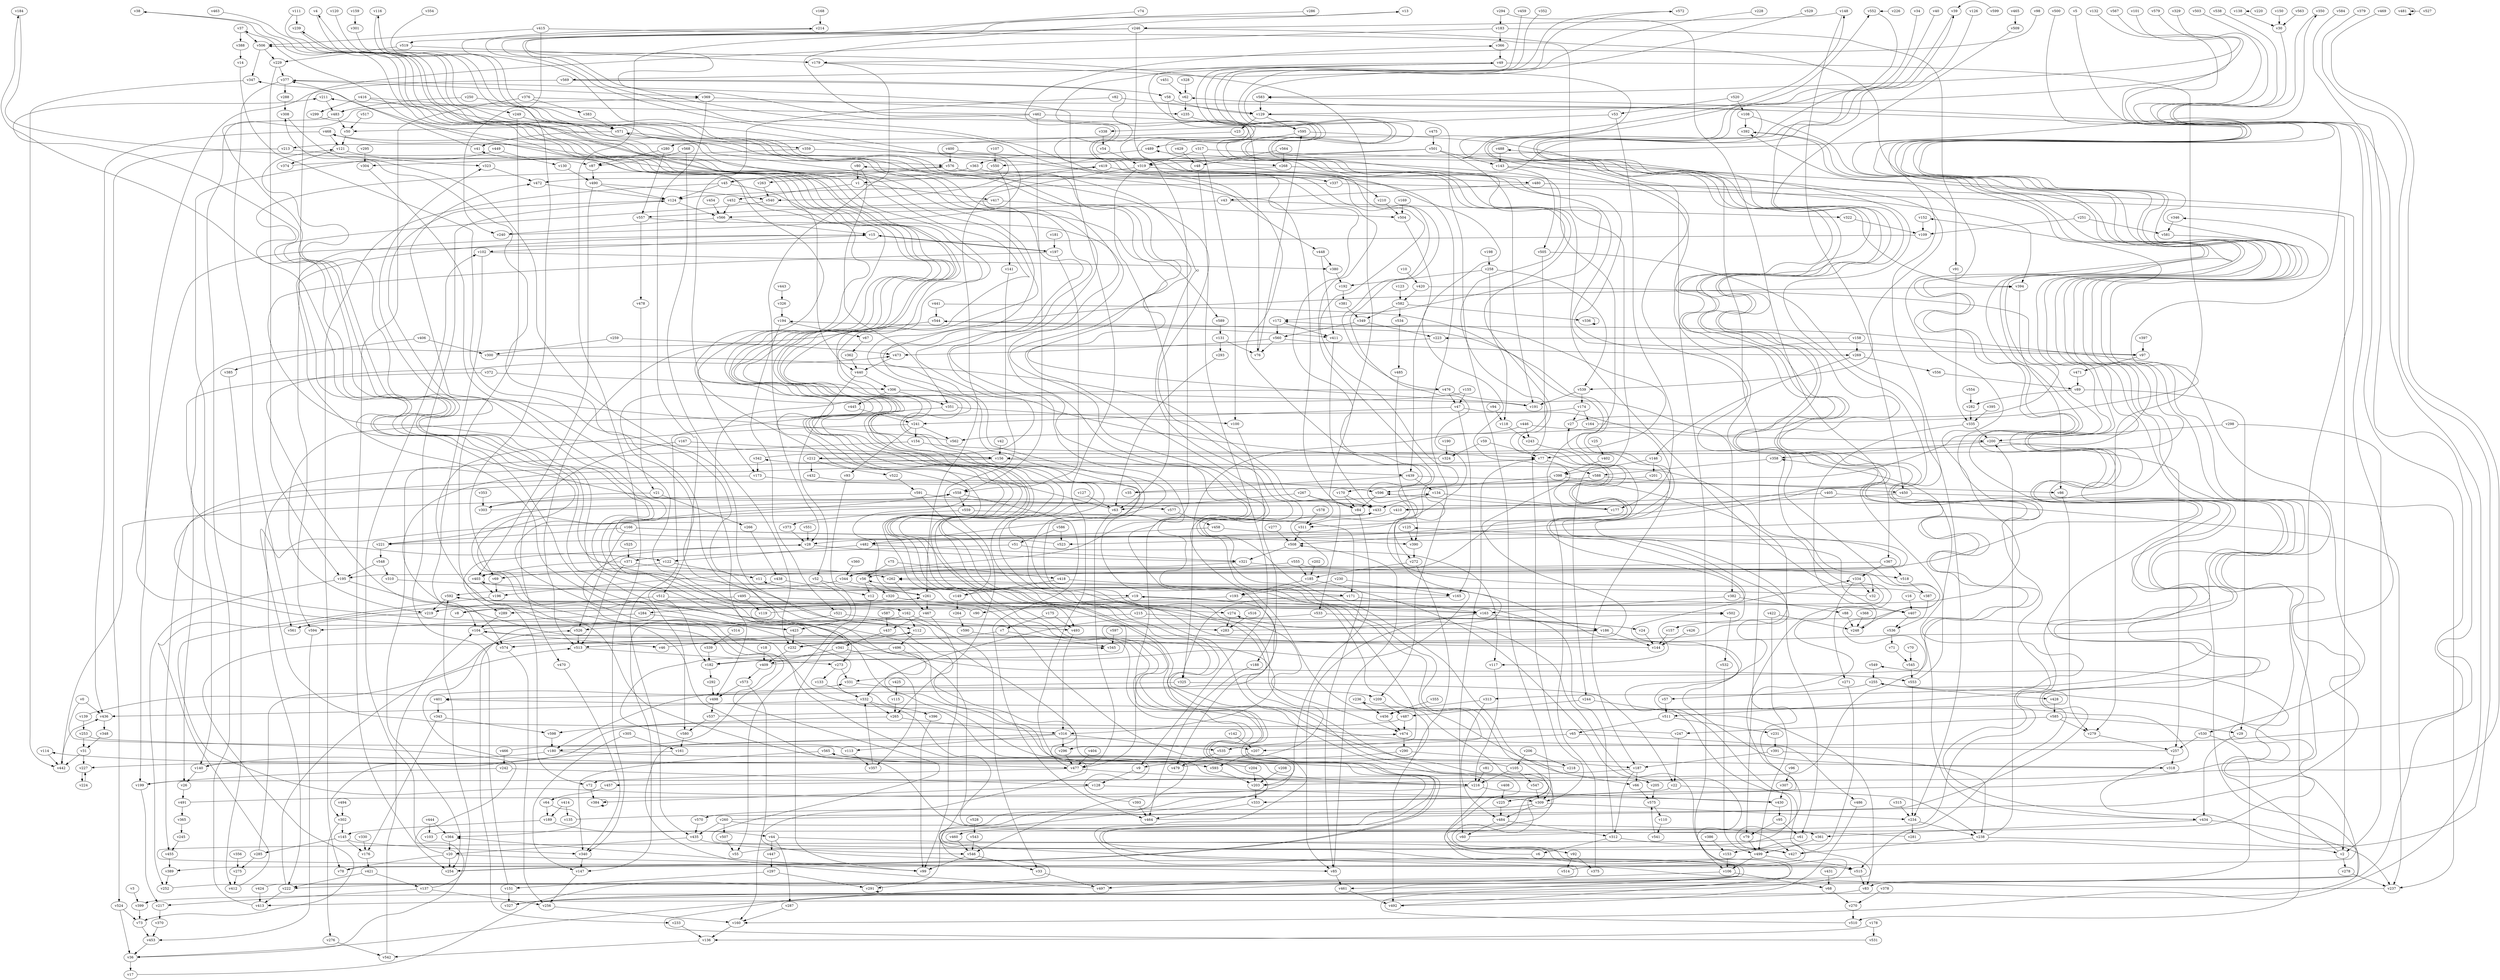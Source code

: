 // Benchmark game 886 - 600 vertices
// time_bound: 94
// targets: v156
digraph G {
    v0 [name="v0", player=1];
    v1 [name="v1", player=1];
    v2 [name="v2", player=1];
    v3 [name="v3", player=0];
    v4 [name="v4", player=1];
    v5 [name="v5", player=1];
    v6 [name="v6", player=0];
    v7 [name="v7", player=0];
    v8 [name="v8", player=1];
    v9 [name="v9", player=0];
    v10 [name="v10", player=0];
    v11 [name="v11", player=1];
    v12 [name="v12", player=0];
    v13 [name="v13", player=0];
    v14 [name="v14", player=0];
    v15 [name="v15", player=1];
    v16 [name="v16", player=0];
    v17 [name="v17", player=0];
    v18 [name="v18", player=0];
    v19 [name="v19", player=1];
    v20 [name="v20", player=1];
    v21 [name="v21", player=1];
    v22 [name="v22", player=1];
    v23 [name="v23", player=0];
    v24 [name="v24", player=1];
    v25 [name="v25", player=1];
    v26 [name="v26", player=1];
    v27 [name="v27", player=1];
    v28 [name="v28", player=0];
    v29 [name="v29", player=1];
    v30 [name="v30", player=0];
    v31 [name="v31", player=1];
    v32 [name="v32", player=1];
    v33 [name="v33", player=0];
    v34 [name="v34", player=0];
    v35 [name="v35", player=0];
    v36 [name="v36", player=0];
    v37 [name="v37", player=1];
    v38 [name="v38", player=0];
    v39 [name="v39", player=1];
    v40 [name="v40", player=1];
    v41 [name="v41", player=0];
    v42 [name="v42", player=1];
    v43 [name="v43", player=1];
    v44 [name="v44", player=0];
    v45 [name="v45", player=1];
    v46 [name="v46", player=1];
    v47 [name="v47", player=1];
    v48 [name="v48", player=1];
    v49 [name="v49", player=0];
    v50 [name="v50", player=0];
    v51 [name="v51", player=0];
    v52 [name="v52", player=1];
    v53 [name="v53", player=1];
    v54 [name="v54", player=0];
    v55 [name="v55", player=1];
    v56 [name="v56", player=1];
    v57 [name="v57", player=1];
    v58 [name="v58", player=0];
    v59 [name="v59", player=1];
    v60 [name="v60", player=1];
    v61 [name="v61", player=0];
    v62 [name="v62", player=0];
    v63 [name="v63", player=0];
    v64 [name="v64", player=0];
    v65 [name="v65", player=0];
    v66 [name="v66", player=0];
    v67 [name="v67", player=0];
    v68 [name="v68", player=0];
    v69 [name="v69", player=1];
    v70 [name="v70", player=1];
    v71 [name="v71", player=0];
    v72 [name="v72", player=1];
    v73 [name="v73", player=1];
    v74 [name="v74", player=0];
    v75 [name="v75", player=1];
    v76 [name="v76", player=0];
    v77 [name="v77", player=1];
    v78 [name="v78", player=1];
    v79 [name="v79", player=1];
    v80 [name="v80", player=1];
    v81 [name="v81", player=1];
    v82 [name="v82", player=0];
    v83 [name="v83", player=0];
    v84 [name="v84", player=0];
    v85 [name="v85", player=0];
    v86 [name="v86", player=1];
    v87 [name="v87", player=0];
    v88 [name="v88", player=1];
    v89 [name="v89", player=0];
    v90 [name="v90", player=0];
    v91 [name="v91", player=1];
    v92 [name="v92", player=0];
    v93 [name="v93", player=0];
    v94 [name="v94", player=1];
    v95 [name="v95", player=0];
    v96 [name="v96", player=0];
    v97 [name="v97", player=0];
    v98 [name="v98", player=1];
    v99 [name="v99", player=0];
    v100 [name="v100", player=0];
    v101 [name="v101", player=1];
    v102 [name="v102", player=1];
    v103 [name="v103", player=0];
    v104 [name="v104", player=1];
    v105 [name="v105", player=1];
    v106 [name="v106", player=1];
    v107 [name="v107", player=0];
    v108 [name="v108", player=1];
    v109 [name="v109", player=1];
    v110 [name="v110", player=1];
    v111 [name="v111", player=0];
    v112 [name="v112", player=0];
    v113 [name="v113", player=1];
    v114 [name="v114", player=0];
    v115 [name="v115", player=0];
    v116 [name="v116", player=0];
    v117 [name="v117", player=0];
    v118 [name="v118", player=0];
    v119 [name="v119", player=0];
    v120 [name="v120", player=1];
    v121 [name="v121", player=1];
    v122 [name="v122", player=0];
    v123 [name="v123", player=1];
    v124 [name="v124", player=1];
    v125 [name="v125", player=1];
    v126 [name="v126", player=1];
    v127 [name="v127", player=1];
    v128 [name="v128", player=0];
    v129 [name="v129", player=0];
    v130 [name="v130", player=0];
    v131 [name="v131", player=0];
    v132 [name="v132", player=1];
    v133 [name="v133", player=0];
    v134 [name="v134", player=0];
    v135 [name="v135", player=0];
    v136 [name="v136", player=0];
    v137 [name="v137", player=1];
    v138 [name="v138", player=0];
    v139 [name="v139", player=1];
    v140 [name="v140", player=1];
    v141 [name="v141", player=0];
    v142 [name="v142", player=1];
    v143 [name="v143", player=0];
    v144 [name="v144", player=0];
    v145 [name="v145", player=0];
    v146 [name="v146", player=1];
    v147 [name="v147", player=1];
    v148 [name="v148", player=1];
    v149 [name="v149", player=1];
    v150 [name="v150", player=1];
    v151 [name="v151", player=1];
    v152 [name="v152", player=0];
    v153 [name="v153", player=1];
    v154 [name="v154", player=0];
    v155 [name="v155", player=0];
    v156 [name="v156", player=0, target=1];
    v157 [name="v157", player=0];
    v158 [name="v158", player=1];
    v159 [name="v159", player=1];
    v160 [name="v160", player=0];
    v161 [name="v161", player=0];
    v162 [name="v162", player=1];
    v163 [name="v163", player=1];
    v164 [name="v164", player=1];
    v165 [name="v165", player=0];
    v166 [name="v166", player=0];
    v167 [name="v167", player=1];
    v168 [name="v168", player=0];
    v169 [name="v169", player=0];
    v170 [name="v170", player=0];
    v171 [name="v171", player=0];
    v172 [name="v172", player=0];
    v173 [name="v173", player=1];
    v174 [name="v174", player=0];
    v175 [name="v175", player=0];
    v176 [name="v176", player=1];
    v177 [name="v177", player=1];
    v178 [name="v178", player=0];
    v179 [name="v179", player=0];
    v180 [name="v180", player=1];
    v181 [name="v181", player=0];
    v182 [name="v182", player=1];
    v183 [name="v183", player=1];
    v184 [name="v184", player=1];
    v185 [name="v185", player=0];
    v186 [name="v186", player=0];
    v187 [name="v187", player=1];
    v188 [name="v188", player=1];
    v189 [name="v189", player=1];
    v190 [name="v190", player=1];
    v191 [name="v191", player=1];
    v192 [name="v192", player=1];
    v193 [name="v193", player=0];
    v194 [name="v194", player=1];
    v195 [name="v195", player=1];
    v196 [name="v196", player=1];
    v197 [name="v197", player=0];
    v198 [name="v198", player=0];
    v199 [name="v199", player=0];
    v200 [name="v200", player=1];
    v201 [name="v201", player=0];
    v202 [name="v202", player=0];
    v203 [name="v203", player=0];
    v204 [name="v204", player=0];
    v205 [name="v205", player=1];
    v206 [name="v206", player=0];
    v207 [name="v207", player=0];
    v208 [name="v208", player=0];
    v209 [name="v209", player=1];
    v210 [name="v210", player=1];
    v211 [name="v211", player=0];
    v212 [name="v212", player=0];
    v213 [name="v213", player=1];
    v214 [name="v214", player=1];
    v215 [name="v215", player=0];
    v216 [name="v216", player=0];
    v217 [name="v217", player=1];
    v218 [name="v218", player=0];
    v219 [name="v219", player=1];
    v220 [name="v220", player=0];
    v221 [name="v221", player=1];
    v222 [name="v222", player=1];
    v223 [name="v223", player=0];
    v224 [name="v224", player=1];
    v225 [name="v225", player=1];
    v226 [name="v226", player=1];
    v227 [name="v227", player=1];
    v228 [name="v228", player=0];
    v229 [name="v229", player=0];
    v230 [name="v230", player=0];
    v231 [name="v231", player=1];
    v232 [name="v232", player=0];
    v233 [name="v233", player=0];
    v234 [name="v234", player=1];
    v235 [name="v235", player=1];
    v236 [name="v236", player=0];
    v237 [name="v237", player=0];
    v238 [name="v238", player=1];
    v239 [name="v239", player=0];
    v240 [name="v240", player=1];
    v241 [name="v241", player=0];
    v242 [name="v242", player=1];
    v243 [name="v243", player=0];
    v244 [name="v244", player=0];
    v245 [name="v245", player=1];
    v246 [name="v246", player=1];
    v247 [name="v247", player=1];
    v248 [name="v248", player=0];
    v249 [name="v249", player=1];
    v250 [name="v250", player=0];
    v251 [name="v251", player=1];
    v252 [name="v252", player=1];
    v253 [name="v253", player=0];
    v254 [name="v254", player=1];
    v255 [name="v255", player=0];
    v256 [name="v256", player=0];
    v257 [name="v257", player=0];
    v258 [name="v258", player=1];
    v259 [name="v259", player=1];
    v260 [name="v260", player=0];
    v261 [name="v261", player=0];
    v262 [name="v262", player=0];
    v263 [name="v263", player=0];
    v264 [name="v264", player=0];
    v265 [name="v265", player=0];
    v266 [name="v266", player=0];
    v267 [name="v267", player=0];
    v268 [name="v268", player=0];
    v269 [name="v269", player=0];
    v270 [name="v270", player=0];
    v271 [name="v271", player=0];
    v272 [name="v272", player=0];
    v273 [name="v273", player=0];
    v274 [name="v274", player=1];
    v275 [name="v275", player=0];
    v276 [name="v276", player=1];
    v277 [name="v277", player=0];
    v278 [name="v278", player=1];
    v279 [name="v279", player=0];
    v280 [name="v280", player=1];
    v281 [name="v281", player=1];
    v282 [name="v282", player=1];
    v283 [name="v283", player=1];
    v284 [name="v284", player=0];
    v285 [name="v285", player=1];
    v286 [name="v286", player=0];
    v287 [name="v287", player=1];
    v288 [name="v288", player=0];
    v289 [name="v289", player=0];
    v290 [name="v290", player=1];
    v291 [name="v291", player=1];
    v292 [name="v292", player=1];
    v293 [name="v293", player=1];
    v294 [name="v294", player=0];
    v295 [name="v295", player=0];
    v296 [name="v296", player=1];
    v297 [name="v297", player=0];
    v298 [name="v298", player=0];
    v299 [name="v299", player=1];
    v300 [name="v300", player=0];
    v301 [name="v301", player=0];
    v302 [name="v302", player=1];
    v303 [name="v303", player=1];
    v304 [name="v304", player=0];
    v305 [name="v305", player=0];
    v306 [name="v306", player=0];
    v307 [name="v307", player=1];
    v308 [name="v308", player=0];
    v309 [name="v309", player=1];
    v310 [name="v310", player=1];
    v311 [name="v311", player=0];
    v312 [name="v312", player=0];
    v313 [name="v313", player=0];
    v314 [name="v314", player=0];
    v315 [name="v315", player=0];
    v316 [name="v316", player=1];
    v317 [name="v317", player=0];
    v318 [name="v318", player=0];
    v319 [name="v319", player=1];
    v320 [name="v320", player=1];
    v321 [name="v321", player=1];
    v322 [name="v322", player=0];
    v323 [name="v323", player=0];
    v324 [name="v324", player=0];
    v325 [name="v325", player=1];
    v326 [name="v326", player=1];
    v327 [name="v327", player=0];
    v328 [name="v328", player=1];
    v329 [name="v329", player=0];
    v330 [name="v330", player=1];
    v331 [name="v331", player=1];
    v332 [name="v332", player=1];
    v333 [name="v333", player=1];
    v334 [name="v334", player=0];
    v335 [name="v335", player=0];
    v336 [name="v336", player=0];
    v337 [name="v337", player=1];
    v338 [name="v338", player=1];
    v339 [name="v339", player=0];
    v340 [name="v340", player=0];
    v341 [name="v341", player=1];
    v342 [name="v342", player=1];
    v343 [name="v343", player=1];
    v344 [name="v344", player=1];
    v345 [name="v345", player=1];
    v346 [name="v346", player=0];
    v347 [name="v347", player=1];
    v348 [name="v348", player=1];
    v349 [name="v349", player=0];
    v350 [name="v350", player=0];
    v351 [name="v351", player=1];
    v352 [name="v352", player=0];
    v353 [name="v353", player=0];
    v354 [name="v354", player=0];
    v355 [name="v355", player=1];
    v356 [name="v356", player=1];
    v357 [name="v357", player=1];
    v358 [name="v358", player=0];
    v359 [name="v359", player=0];
    v360 [name="v360", player=1];
    v361 [name="v361", player=0];
    v362 [name="v362", player=1];
    v363 [name="v363", player=0];
    v364 [name="v364", player=1];
    v365 [name="v365", player=1];
    v366 [name="v366", player=0];
    v367 [name="v367", player=1];
    v368 [name="v368", player=1];
    v369 [name="v369", player=0];
    v370 [name="v370", player=1];
    v371 [name="v371", player=1];
    v372 [name="v372", player=0];
    v373 [name="v373", player=1];
    v374 [name="v374", player=1];
    v375 [name="v375", player=1];
    v376 [name="v376", player=1];
    v377 [name="v377", player=0];
    v378 [name="v378", player=0];
    v379 [name="v379", player=1];
    v380 [name="v380", player=1];
    v381 [name="v381", player=1];
    v382 [name="v382", player=1];
    v383 [name="v383", player=0];
    v384 [name="v384", player=0];
    v385 [name="v385", player=0];
    v386 [name="v386", player=1];
    v387 [name="v387", player=1];
    v388 [name="v388", player=1];
    v389 [name="v389", player=0];
    v390 [name="v390", player=1];
    v391 [name="v391", player=0];
    v392 [name="v392", player=0];
    v393 [name="v393", player=0];
    v394 [name="v394", player=0];
    v395 [name="v395", player=1];
    v396 [name="v396", player=1];
    v397 [name="v397", player=1];
    v398 [name="v398", player=1];
    v399 [name="v399", player=0];
    v400 [name="v400", player=1];
    v401 [name="v401", player=0];
    v402 [name="v402", player=0];
    v403 [name="v403", player=0];
    v404 [name="v404", player=1];
    v405 [name="v405", player=1];
    v406 [name="v406", player=0];
    v407 [name="v407", player=0];
    v408 [name="v408", player=1];
    v409 [name="v409", player=1];
    v410 [name="v410", player=0];
    v411 [name="v411", player=1];
    v412 [name="v412", player=1];
    v413 [name="v413", player=1];
    v414 [name="v414", player=0];
    v415 [name="v415", player=0];
    v416 [name="v416", player=0];
    v417 [name="v417", player=0];
    v418 [name="v418", player=1];
    v419 [name="v419", player=0];
    v420 [name="v420", player=1];
    v421 [name="v421", player=0];
    v422 [name="v422", player=1];
    v423 [name="v423", player=1];
    v424 [name="v424", player=1];
    v425 [name="v425", player=0];
    v426 [name="v426", player=0];
    v427 [name="v427", player=1];
    v428 [name="v428", player=1];
    v429 [name="v429", player=0];
    v430 [name="v430", player=1];
    v431 [name="v431", player=1];
    v432 [name="v432", player=1];
    v433 [name="v433", player=0];
    v434 [name="v434", player=1];
    v435 [name="v435", player=1];
    v436 [name="v436", player=1];
    v437 [name="v437", player=0];
    v438 [name="v438", player=1];
    v439 [name="v439", player=0];
    v440 [name="v440", player=1];
    v441 [name="v441", player=0];
    v442 [name="v442", player=1];
    v443 [name="v443", player=1];
    v444 [name="v444", player=1];
    v445 [name="v445", player=0];
    v446 [name="v446", player=1];
    v447 [name="v447", player=0];
    v448 [name="v448", player=0];
    v449 [name="v449", player=1];
    v450 [name="v450", player=0];
    v451 [name="v451", player=1];
    v452 [name="v452", player=1];
    v453 [name="v453", player=0];
    v454 [name="v454", player=1];
    v455 [name="v455", player=0];
    v456 [name="v456", player=0];
    v457 [name="v457", player=1];
    v458 [name="v458", player=0];
    v459 [name="v459", player=1];
    v460 [name="v460", player=1];
    v461 [name="v461", player=1];
    v462 [name="v462", player=0];
    v463 [name="v463", player=1];
    v464 [name="v464", player=0];
    v465 [name="v465", player=0];
    v466 [name="v466", player=1];
    v467 [name="v467", player=1];
    v468 [name="v468", player=0];
    v469 [name="v469", player=1];
    v470 [name="v470", player=1];
    v471 [name="v471", player=0];
    v472 [name="v472", player=0];
    v473 [name="v473", player=1];
    v474 [name="v474", player=0];
    v475 [name="v475", player=0];
    v476 [name="v476", player=0];
    v477 [name="v477", player=0];
    v478 [name="v478", player=1];
    v479 [name="v479", player=0];
    v480 [name="v480", player=1];
    v481 [name="v481", player=0];
    v482 [name="v482", player=1];
    v483 [name="v483", player=1];
    v484 [name="v484", player=1];
    v485 [name="v485", player=1];
    v486 [name="v486", player=0];
    v487 [name="v487", player=0];
    v488 [name="v488", player=1];
    v489 [name="v489", player=1];
    v490 [name="v490", player=1];
    v491 [name="v491", player=0];
    v492 [name="v492", player=0];
    v493 [name="v493", player=1];
    v494 [name="v494", player=0];
    v495 [name="v495", player=0];
    v496 [name="v496", player=1];
    v497 [name="v497", player=1];
    v498 [name="v498", player=1];
    v499 [name="v499", player=0];
    v500 [name="v500", player=1];
    v501 [name="v501", player=1];
    v502 [name="v502", player=0];
    v503 [name="v503", player=1];
    v504 [name="v504", player=1];
    v505 [name="v505", player=1];
    v506 [name="v506", player=0];
    v507 [name="v507", player=0];
    v508 [name="v508", player=1];
    v509 [name="v509", player=1];
    v510 [name="v510", player=1];
    v511 [name="v511", player=0];
    v512 [name="v512", player=1];
    v513 [name="v513", player=1];
    v514 [name="v514", player=0];
    v515 [name="v515", player=1];
    v516 [name="v516", player=0];
    v517 [name="v517", player=1];
    v518 [name="v518", player=0];
    v519 [name="v519", player=0];
    v520 [name="v520", player=1];
    v521 [name="v521", player=1];
    v522 [name="v522", player=0];
    v523 [name="v523", player=1];
    v524 [name="v524", player=1];
    v525 [name="v525", player=0];
    v526 [name="v526", player=1];
    v527 [name="v527", player=0];
    v528 [name="v528", player=1];
    v529 [name="v529", player=1];
    v530 [name="v530", player=1];
    v531 [name="v531", player=1];
    v532 [name="v532", player=0];
    v533 [name="v533", player=0];
    v534 [name="v534", player=0];
    v535 [name="v535", player=0];
    v536 [name="v536", player=0];
    v537 [name="v537", player=0];
    v538 [name="v538", player=1];
    v539 [name="v539", player=0];
    v540 [name="v540", player=0];
    v541 [name="v541", player=1];
    v542 [name="v542", player=1];
    v543 [name="v543", player=1];
    v544 [name="v544", player=1];
    v545 [name="v545", player=0];
    v546 [name="v546", player=0];
    v547 [name="v547", player=0];
    v548 [name="v548", player=1];
    v549 [name="v549", player=0];
    v550 [name="v550", player=1];
    v551 [name="v551", player=0];
    v552 [name="v552", player=0];
    v553 [name="v553", player=1];
    v554 [name="v554", player=1];
    v555 [name="v555", player=0];
    v556 [name="v556", player=1];
    v557 [name="v557", player=0];
    v558 [name="v558", player=1];
    v559 [name="v559", player=0];
    v560 [name="v560", player=1];
    v561 [name="v561", player=1];
    v562 [name="v562", player=0];
    v563 [name="v563", player=0];
    v564 [name="v564", player=1];
    v565 [name="v565", player=0];
    v566 [name="v566", player=1];
    v567 [name="v567", player=1];
    v568 [name="v568", player=0];
    v569 [name="v569", player=1];
    v570 [name="v570", player=1];
    v571 [name="v571", player=1];
    v572 [name="v572", player=1];
    v573 [name="v573", player=1];
    v574 [name="v574", player=0];
    v575 [name="v575", player=0];
    v576 [name="v576", player=1];
    v577 [name="v577", player=0];
    v578 [name="v578", player=1];
    v579 [name="v579", player=1];
    v580 [name="v580", player=1];
    v581 [name="v581", player=1];
    v582 [name="v582", player=0];
    v583 [name="v583", player=1];
    v584 [name="v584", player=1];
    v585 [name="v585", player=1];
    v586 [name="v586", player=0];
    v587 [name="v587", player=1];
    v588 [name="v588", player=0];
    v589 [name="v589", player=1];
    v590 [name="v590", player=1];
    v591 [name="v591", player=1];
    v592 [name="v592", player=1];
    v593 [name="v593", player=0];
    v594 [name="v594", player=1];
    v595 [name="v595", player=0];
    v596 [name="v596", player=1];
    v597 [name="v597", player=1];
    v598 [name="v598", player=0];
    v599 [name="v599", player=0];

    v0 -> v207 [constraint="t mod 2 == 1"];
    v1 -> v452;
    v2 -> v549 [constraint="t >= 3"];
    v3 -> v399;
    v4 -> v327 [constraint="t >= 1"];
    v5 -> v327 [constraint="t >= 4"];
    v6 -> v468 [constraint="t < 8"];
    v7 -> v345;
    v8 -> v392 [constraint="t mod 3 == 1"];
    v9 -> v128;
    v10 -> v420;
    v11 -> v125 [constraint="t < 13"];
    v12 -> v99;
    v13 -> v272 [constraint="t mod 5 == 2"];
    v14 -> v283 [constraint="t >= 5"];
    v15 -> v197;
    v16 -> v407;
    v17 -> v104 [constraint="t mod 5 == 4"];
    v18 -> v409;
    v19 -> v479;
    v20 -> v78;
    v21 -> v266;
    v22 -> v238;
    v23 -> v337 [constraint="t >= 2"];
    v24 -> v144;
    v25 -> v402;
    v26 -> v491;
    v27 -> v62 [constraint="t >= 2"];
    v28 -> v289;
    v29 -> v434;
    v30 -> v461 [constraint="t mod 5 == 3"];
    v31 -> v442;
    v32 -> v211 [constraint="t mod 3 == 2"];
    v33 -> v497;
    v34 -> v311 [constraint="t < 13"];
    v35 -> v392 [constraint="t < 10"];
    v36 -> v17;
    v37 -> v506;
    v38 -> v399 [constraint="t < 8"];
    v39 -> v562 [constraint="t mod 3 == 1"];
    v40 -> v434 [constraint="t < 15"];
    v41 -> v347 [constraint="t mod 3 == 2"];
    v42 -> v156;
    v43 -> v322;
    v44 -> v447;
    v45 -> v78;
    v46 -> v184 [constraint="t mod 5 == 2"];
    v47 -> v241;
    v48 -> v9;
    v49 -> v476 [constraint="t < 15"];
    v50 -> v121;
    v51 -> v117;
    v52 -> v261;
    v53 -> v338;
    v54 -> v319;
    v55 -> v572 [constraint="t < 5"];
    v56 -> v12;
    v57 -> v511;
    v58 -> v221 [constraint="t mod 5 == 1"];
    v59 -> v324;
    v60 -> v255 [constraint="t < 15"];
    v61 -> v515 [constraint="t mod 5 == 1"];
    v62 -> v235;
    v63 -> v41 [constraint="t mod 5 == 1"];
    v64 -> v364 [constraint="t >= 5"];
    v65 -> v486;
    v66 -> v575;
    v67 -> v362;
    v68 -> v270;
    v69 -> v196;
    v70 -> v545;
    v71 -> v545;
    v72 -> v384;
    v73 -> v453;
    v74 -> v448 [constraint="t mod 3 == 2"];
    v75 -> v56;
    v76 -> v595;
    v77 -> v60;
    v78 -> v236 [constraint="t mod 2 == 0"];
    v79 -> v499;
    v80 -> v1;
    v81 -> v216;
    v82 -> v129;
    v83 -> v413 [constraint="t mod 2 == 1"];
    v84 -> v506;
    v85 -> v508;
    v86 -> v279;
    v87 -> v490;
    v88 -> v248;
    v89 -> v29;
    v90 -> v121 [constraint="t >= 2"];
    v91 -> v335;
    v92 -> v514;
    v93 -> v55;
    v94 -> v118;
    v95 -> v79;
    v96 -> v307;
    v97 -> v471;
    v98 -> v179 [constraint="t < 12"];
    v99 -> v364 [constraint="t >= 4"];
    v100 -> v188;
    v101 -> v583 [constraint="t < 10"];
    v102 -> v574;
    v103 -> v488 [constraint="t mod 3 == 2"];
    v104 -> v308 [constraint="t >= 5"];
    v105 -> v468 [constraint="t >= 3"];
    v106 -> v497;
    v107 -> v550;
    v108 -> v515 [constraint="t >= 2"];
    v109 -> v423 [constraint="t >= 5"];
    v110 -> v541;
    v111 -> v182 [constraint="t mod 2 == 1"];
    v112 -> v232 [constraint="t >= 5"];
    v113 -> v345 [constraint="t >= 3"];
    v114 -> v442;
    v115 -> v265;
    v116 -> v296 [constraint="t >= 1"];
    v117 -> v216;
    v118 -> v243;
    v119 -> v27 [constraint="t >= 4"];
    v120 -> v227 [constraint="t >= 3"];
    v121 -> v374;
    v122 -> v69;
    v123 -> v582;
    v124 -> v273 [constraint="t >= 1"];
    v125 -> v390;
    v126 -> v472 [constraint="t >= 2"];
    v127 -> v63;
    v128 -> v384;
    v129 -> v595;
    v130 -> v490;
    v131 -> v76;
    v132 -> v225 [constraint="t < 13"];
    v133 -> v332;
    v134 -> v177;
    v135 -> v80 [constraint="t < 11"];
    v136 -> v542;
    v137 -> v217;
    v138 -> v30 [constraint="t < 7"];
    v139 -> v526 [constraint="t mod 2 == 1"];
    v140 -> v26;
    v141 -> v265;
    v142 -> v207;
    v143 -> v539 [constraint="t mod 2 == 1"];
    v144 -> v4 [constraint="t >= 3"];
    v145 -> v176;
    v146 -> v201;
    v147 -> v256;
    v148 -> v246;
    v149 -> v264;
    v150 -> v30;
    v151 -> v327;
    v152 -> v109;
    v153 -> v106;
    v154 -> v222;
    v155 -> v318 [constraint="t mod 5 == 0"];
    v156 -> v439;
    v157 -> v144;
    v158 -> v223 [constraint="t mod 3 == 1"];
    v159 -> v301;
    v160 -> v136;
    v161 -> v302 [constraint="t < 14"];
    v162 -> v112;
    v163 -> v19 [constraint="t < 14"];
    v164 -> v194 [constraint="t >= 3"];
    v165 -> v553 [constraint="t < 13"];
    v166 -> v195 [constraint="t >= 4"];
    v167 -> v156;
    v168 -> v214;
    v169 -> v504;
    v170 -> v84;
    v171 -> v163;
    v172 -> v560;
    v173 -> v596;
    v174 -> v164;
    v175 -> v7;
    v176 -> v421;
    v177 -> v596 [constraint="t < 14"];
    v178 -> v531;
    v179 -> v280 [constraint="t < 7"];
    v180 -> v593;
    v181 -> v197;
    v182 -> v292;
    v183 -> v91;
    v184 -> v576 [constraint="t >= 4"];
    v185 -> v85;
    v186 -> v73 [constraint="t mod 3 == 2"];
    v187 -> v66;
    v188 -> v464;
    v189 -> v44;
    v190 -> v324;
    v191 -> v116 [constraint="t mod 3 == 1"];
    v192 -> v381;
    v193 -> v407;
    v194 -> v67;
    v195 -> v104;
    v196 -> v430 [constraint="t mod 2 == 1"];
    v197 -> v156 [constraint="t >= 3"];
    v198 -> v258;
    v199 -> v552 [constraint="t < 5"];
    v200 -> v257;
    v201 -> v186 [constraint="t >= 2"];
    v202 -> v185;
    v203 -> v333;
    v204 -> v77 [constraint="t < 7"];
    v205 -> v575;
    v206 -> v105;
    v207 -> v593;
    v208 -> v203;
    v209 -> v487;
    v210 -> v504;
    v211 -> v483;
    v212 -> v482 [constraint="t >= 2"];
    v213 -> v87;
    v214 -> v540 [constraint="t >= 3"];
    v215 -> v24;
    v216 -> v323 [constraint="t mod 4 == 0"];
    v217 -> v370;
    v218 -> v112 [constraint="t < 5"];
    v219 -> v561;
    v220 -> v138 [constraint="t >= 4"];
    v221 -> v576 [constraint="t < 10"];
    v222 -> v413;
    v223 -> v122 [constraint="t mod 5 == 1"];
    v224 -> v227 [constraint="t < 12"];
    v225 -> v484;
    v226 -> v552 [constraint="t mod 4 == 3"];
    v227 -> v224;
    v228 -> v97 [constraint="t mod 3 == 1"];
    v229 -> v377;
    v230 -> v193;
    v231 -> v391;
    v232 -> v409;
    v233 -> v136;
    v234 -> v281;
    v235 -> v595;
    v236 -> v456;
    v237 -> v565 [constraint="t >= 3"];
    v238 -> v200;
    v239 -> v254 [constraint="t >= 1"];
    v240 -> v214 [constraint="t < 12"];
    v241 -> v361 [constraint="t >= 1"];
    v242 -> v199;
    v243 -> v523 [constraint="t >= 2"];
    v244 -> v83;
    v245 -> v455;
    v246 -> v340;
    v247 -> v433 [constraint="t < 9"];
    v248 -> v148 [constraint="t >= 4"];
    v249 -> v571;
    v250 -> v69;
    v251 -> v109;
    v252 -> v334 [constraint="t mod 3 == 1"];
    v253 -> v36 [constraint="t >= 4"];
    v254 -> v239 [constraint="t >= 3"];
    v255 -> v57;
    v256 -> v160;
    v257 -> v38 [constraint="t mod 2 == 1"];
    v258 -> v118;
    v259 -> v300;
    v260 -> v152 [constraint="t mod 3 == 2"];
    v261 -> v11 [constraint="t mod 2 == 1"];
    v262 -> v467;
    v263 -> v540;
    v264 -> v590;
    v265 -> v598;
    v266 -> v438;
    v267 -> v63;
    v268 -> v45;
    v269 -> v556;
    v270 -> v510;
    v271 -> v427;
    v272 -> v492;
    v273 -> v133;
    v274 -> v283;
    v275 -> v412;
    v276 -> v542;
    v277 -> v508;
    v278 -> v237;
    v279 -> v257;
    v280 -> v557;
    v281 -> v558 [constraint="t >= 5"];
    v282 -> v335;
    v283 -> v366 [constraint="t >= 5"];
    v284 -> v423;
    v285 -> v331;
    v286 -> v262 [constraint="t >= 1"];
    v287 -> v160;
    v288 -> v308;
    v289 -> v104;
    v290 -> v187;
    v291 -> v291 [constraint="t < 8"];
    v292 -> v498;
    v293 -> v63;
    v294 -> v183;
    v295 -> v304;
    v296 -> v477;
    v297 -> v291;
    v298 -> v200;
    v299 -> v401 [constraint="t >= 2"];
    v300 -> v66 [constraint="t >= 2"];
    v301 -> v589 [constraint="t mod 2 == 0"];
    v302 -> v276;
    v303 -> v583 [constraint="t mod 5 == 2"];
    v304 -> v389 [constraint="t < 14"];
    v305 -> v161;
    v306 -> v351;
    v307 -> v430;
    v308 -> v216 [constraint="t >= 3"];
    v309 -> v234;
    v310 -> v165 [constraint="t mod 4 == 3"];
    v311 -> v508;
    v312 -> v427;
    v313 -> v484;
    v314 -> v339;
    v315 -> v234;
    v316 -> v180 [constraint="t mod 4 == 2"];
    v317 -> v100;
    v318 -> v544 [constraint="t >= 1"];
    v319 -> v480;
    v320 -> v289;
    v321 -> v344;
    v322 -> v109;
    v323 -> v472;
    v324 -> v571 [constraint="t >= 5"];
    v325 -> v22;
    v326 -> v194;
    v327 -> v274 [constraint="t mod 5 == 1"];
    v328 -> v62;
    v329 -> v77 [constraint="t >= 5"];
    v330 -> v176;
    v331 -> v209;
    v332 -> v265;
    v333 -> v342 [constraint="t >= 4"];
    v334 -> v271;
    v335 -> v200;
    v336 -> v336 [constraint="t mod 2 == 0"];
    v337 -> v124;
    v338 -> v54;
    v339 -> v182;
    v340 -> v147;
    v341 -> v409;
    v342 -> v172 [constraint="t mod 4 == 0"];
    v343 -> v176;
    v344 -> v419 [constraint="t >= 4"];
    v345 -> v473 [constraint="t >= 4"];
    v346 -> v581;
    v347 -> v442;
    v348 -> v31;
    v349 -> v560;
    v350 -> v207 [constraint="t mod 4 == 3"];
    v351 -> v100;
    v352 -> v117 [constraint="t < 14"];
    v353 -> v303;
    v354 -> v296 [constraint="t >= 2"];
    v355 -> v456;
    v356 -> v275;
    v357 -> v332;
    v358 -> v588;
    v359 -> v268;
    v360 -> v344;
    v361 -> v499;
    v362 -> v440;
    v363 -> v209;
    v364 -> v20;
    v365 -> v245;
    v366 -> v49;
    v367 -> v518;
    v368 -> v248;
    v369 -> v235;
    v370 -> v453;
    v371 -> v262;
    v372 -> v306;
    v373 -> v28;
    v374 -> v350 [constraint="t < 8"];
    v375 -> v489;
    v376 -> v394 [constraint="t mod 3 == 1"];
    v377 -> v369;
    v378 -> v270;
    v379 -> v153 [constraint="t >= 4"];
    v380 -> v192;
    v381 -> v349;
    v382 -> v163;
    v383 -> v571;
    v384 -> v384;
    v385 -> v412;
    v386 -> v153;
    v387 -> v13 [constraint="t mod 2 == 0"];
    v388 -> v14;
    v389 -> v252;
    v390 -> v272;
    v391 -> v187;
    v392 -> v344 [constraint="t >= 3"];
    v393 -> v15 [constraint="t < 8"];
    v394 -> v86;
    v395 -> v335;
    v396 -> v99;
    v397 -> v97;
    v398 -> v596;
    v399 -> v73;
    v400 -> v157 [constraint="t >= 4"];
    v401 -> v343;
    v402 -> v398;
    v403 -> v196;
    v404 -> v477;
    v405 -> v410;
    v406 -> v385;
    v407 -> v536;
    v408 -> v225;
    v409 -> v56 [constraint="t mod 3 == 2"];
    v410 -> v311;
    v411 -> v433;
    v412 -> v261 [constraint="t >= 2"];
    v413 -> v369;
    v414 -> v135;
    v415 -> v240;
    v416 -> v212 [constraint="t mod 4 == 2"];
    v417 -> v504;
    v418 -> v171;
    v419 -> v210;
    v420 -> v511 [constraint="t >= 1"];
    v421 -> v222;
    v422 -> v499;
    v423 -> v232;
    v424 -> v502 [constraint="t mod 3 == 0"];
    v425 -> v115;
    v426 -> v144;
    v427 -> v134 [constraint="t < 11"];
    v428 -> v585;
    v429 -> v48;
    v430 -> v95;
    v431 -> v68;
    v432 -> v474 [constraint="t >= 2"];
    v433 -> v15 [constraint="t < 10"];
    v434 -> v39 [constraint="t < 14"];
    v435 -> v546;
    v436 -> v348;
    v437 -> v341;
    v438 -> v12;
    v439 -> v134;
    v440 -> v306;
    v441 -> v513 [constraint="t < 13"];
    v442 -> v436 [constraint="t >= 5"];
    v443 -> v326;
    v444 -> v364;
    v445 -> v241;
    v446 -> v200;
    v447 -> v297;
    v448 -> v380;
    v449 -> v130;
    v450 -> v237;
    v451 -> v62;
    v452 -> v205 [constraint="t < 9"];
    v453 -> v36;
    v454 -> v566;
    v455 -> v389;
    v456 -> v474;
    v457 -> v64;
    v458 -> v482;
    v459 -> v403 [constraint="t mod 5 == 2"];
    v460 -> v546;
    v461 -> v492;
    v462 -> v211 [constraint="t < 9"];
    v463 -> v493 [constraint="t >= 1"];
    v464 -> v346 [constraint="t >= 4"];
    v465 -> v509;
    v466 -> v134 [constraint="t >= 4"];
    v467 -> v437;
    v468 -> v436;
    v469 -> v203 [constraint="t mod 5 == 4"];
    v470 -> v340;
    v471 -> v89;
    v472 -> v124;
    v473 -> v440;
    v474 -> v290;
    v475 -> v501;
    v476 -> v382;
    v477 -> v377;
    v478 -> v21;
    v479 -> v401 [constraint="t < 8"];
    v480 -> v43;
    v481 -> v481 [constraint="t mod 5 == 3"];
    v482 -> v122;
    v483 -> v36 [constraint="t >= 3"];
    v484 -> v312;
    v485 -> v390;
    v486 -> v492;
    v487 -> v140 [constraint="t >= 4"];
    v488 -> v143;
    v489 -> v363;
    v490 -> v124;
    v491 -> v377 [constraint="t >= 2"];
    v492 -> v394 [constraint="t < 13"];
    v493 -> v316;
    v494 -> v302;
    v495 -> v502;
    v496 -> v182;
    v497 -> v474 [constraint="t >= 5"];
    v498 -> v537;
    v499 -> v106;
    v500 -> v313 [constraint="t mod 2 == 1"];
    v501 -> v143;
    v502 -> v532;
    v503 -> v530 [constraint="t >= 2"];
    v504 -> v439;
    v505 -> v28 [constraint="t mod 3 == 1"];
    v506 -> v347;
    v507 -> v55;
    v508 -> v321;
    v509 -> v331 [constraint="t mod 5 == 1"];
    v510 -> v114 [constraint="t mod 5 == 2"];
    v511 -> v65;
    v512 -> v8;
    v513 -> v273;
    v514 -> v403 [constraint="t < 12"];
    v515 -> v262 [constraint="t mod 3 == 2"];
    v516 -> v283;
    v517 -> v50;
    v518 -> v387;
    v519 -> v229;
    v520 -> v108;
    v521 -> v233;
    v522 -> v591;
    v523 -> v433 [constraint="t < 8"];
    v524 -> v73;
    v525 -> v371;
    v526 -> v513;
    v527 -> v481 [constraint="t < 15"];
    v528 -> v543;
    v529 -> v97 [constraint="t < 15"];
    v530 -> v83;
    v531 -> v37 [constraint="t mod 3 == 2"];
    v532 -> v499;
    v533 -> v24;
    v534 -> v485;
    v535 -> v479;
    v536 -> v71;
    v537 -> v255 [constraint="t < 7"];
    v538 -> v574 [constraint="t mod 2 == 1"];
    v539 -> v191;
    v540 -> v112 [constraint="t >= 3"];
    v541 -> v575;
    v542 -> v104;
    v543 -> v546;
    v544 -> v411;
    v545 -> v553;
    v546 -> v33;
    v547 -> v309;
    v548 -> v195;
    v549 -> v255;
    v550 -> v141;
    v551 -> v28;
    v552 -> v508 [constraint="t < 13"];
    v553 -> v234;
    v554 -> v282;
    v555 -> v185;
    v556 -> v89;
    v557 -> v460 [constraint="t mod 4 == 3"];
    v558 -> v559;
    v559 -> v373;
    v560 -> v473;
    v561 -> v28 [constraint="t mod 2 == 1"];
    v562 -> v472 [constraint="t mod 5 == 1"];
    v563 -> v30 [constraint="t mod 2 == 1"];
    v564 -> v48;
    v565 -> v340;
    v566 -> v240;
    v567 -> v129 [constraint="t >= 1"];
    v568 -> v87;
    v569 -> v213 [constraint="t >= 4"];
    v570 -> v435;
    v571 -> v41;
    v572 -> v172 [constraint="t < 12"];
    v573 -> v498;
    v574 -> v49 [constraint="t mod 3 == 1"];
    v575 -> v110;
    v576 -> v263;
    v577 -> v458;
    v578 -> v311;
    v579 -> v156 [constraint="t < 6"];
    v580 -> v161;
    v581 -> v222 [constraint="t >= 4"];
    v582 -> v349;
    v583 -> v129;
    v584 -> v160 [constraint="t < 9"];
    v585 -> v247;
    v586 -> v523;
    v587 -> v437;
    v588 -> v170;
    v589 -> v131;
    v590 -> v316 [constraint="t < 5"];
    v591 -> v149;
    v592 -> v162;
    v593 -> v203;
    v594 -> v453;
    v595 -> v489;
    v596 -> v84;
    v597 -> v345;
    v598 -> v180;
    v599 -> v39 [constraint="t mod 4 == 0"];
    v495 -> v219;
    v221 -> v548;
    v246 -> v477;
    v285 -> v275;
    v75 -> v418;
    v82 -> v173;
    v441 -> v544;
    v524 -> v36;
    v294 -> v367;
    v105 -> v547;
    v422 -> v248;
    v155 -> v47;
    v588 -> v450;
    v194 -> v521;
    v477 -> v72;
    v259 -> v473;
    v85 -> v461;
    v343 -> v598;
    v148 -> v450;
    v49 -> v569;
    v128 -> v309;
    v200 -> v358;
    v440 -> v52;
    v174 -> v27;
    v462 -> v558;
    v499 -> v515;
    v501 -> v191;
    v77 -> v588;
    v257 -> v318;
    v19 -> v90;
    v555 -> v32;
    v490 -> v540;
    v483 -> v50;
    v414 -> v189;
    v213 -> v524;
    v241 -> v93;
    v52 -> v423;
    v173 -> v455;
    v312 -> v6;
    v415 -> v244;
    v582 -> v534;
    v466 -> v242;
    v265 -> v316;
    v298 -> v2;
    v560 -> v76;
    v247 -> v22;
    v20 -> v102;
    v462 -> v76;
    v246 -> v234;
    v512 -> v163;
    v490 -> v403;
    v267 -> v84;
    v154 -> v77;
    v452 -> v566;
    v316 -> v296;
    v175 -> v493;
    v106 -> v68;
    v102 -> v380;
    v333 -> v464;
    v468 -> v121;
    v166 -> v221;
    v260 -> v427;
    v56 -> v320;
    v183 -> v594;
    v197 -> v558;
    v58 -> v129;
    v349 -> v223;
    v420 -> v582;
    v415 -> v506;
    v334 -> v32;
    v22 -> v333;
    v585 -> v29;
    v193 -> v284;
    v179 -> v28;
    v92 -> v375;
    v537 -> v580;
    v273 -> v331;
    v145 -> v285;
    v309 -> v484;
    v405 -> v237;
    v444 -> v103;
    v151 -> v124;
    v566 -> v15;
    v0 -> v436;
    v260 -> v435;
    v305 -> v147;
    v409 -> v573;
    v104 -> v574;
    v206 -> v218;
    v31 -> v227;
    v2 -> v278;
    v595 -> v106;
    v261 -> v467;
    v80 -> v351;
    v369 -> v512;
    v44 -> v92;
    v555 -> v56;
    v548 -> v310;
    v183 -> v366;
    v47 -> v187;
    v244 -> v487;
    v393 -> v464;
    v7 -> v232;
    v20 -> v85;
    v137 -> v256;
    v558 -> v303;
    v241 -> v154;
    v28 -> v321;
    v530 -> v257;
    v137 -> v592;
    v458 -> v407;
    v359 -> v304;
    v569 -> v199;
    v242 -> v128;
    v319 -> v63;
    v197 -> v15;
    v216 -> v430;
    v391 -> v238;
    v406 -> v300;
    v573 -> v160;
    v484 -> v60;
    v47 -> v165;
    v367 -> v196;
    v371 -> v403;
    v145 -> v340;
    v166 -> v390;
    v113 -> v357;
    v111 -> v239;
    v268 -> v394;
    v146 -> v398;
    v376 -> v254;
    v332 -> v436;
    v515 -> v83;
    v316 -> v535;
    v234 -> v238;
    v439 -> v86;
    v439 -> v35;
    v564 -> v268;
    v64 -> v189;
    v238 -> v427;
    v419 -> v1;
    v216 -> v546;
    v446 -> v243;
    v284 -> v594;
    v241 -> v562;
    v162 -> v33;
    v112 -> v496;
    v238 -> v2;
    v189 -> v145;
    v187 -> v312;
    v341 -> v357;
    v560 -> v269;
    v21 -> v303;
    v280 -> v87;
    v269 -> v146;
    v250 -> v483;
    v506 -> v229;
    v344 -> v19;
    v496 -> v291;
    v258 -> v539;
    v435 -> v20;
    v591 -> v577;
    v185 -> v193;
    v320 -> v274;
    v163 -> v186;
    v424 -> v413;
    v302 -> v145;
    v491 -> v365;
    v416 -> v249;
    v434 -> v237;
    v65 -> v535;
    v449 -> v140;
    v156 -> v254;
    v332 -> v396;
    v571 -> v359;
    v337 -> v2;
    v45 -> v440;
    v377 -> v561;
    v166 -> v526;
    v592 -> v219;
    v438 -> v580;
    v569 -> v58;
    v576 -> v433;
    v59 -> v77;
    v501 -> v319;
    v162 -> v526;
    v565 -> v477;
    v45 -> v124;
    v533 -> v332;
    v186 -> v144;
    v255 -> v428;
    v574 -> v256;
    v476 -> v498;
    v512 -> v182;
    v212 -> v522;
    v586 -> v51;
    v377 -> v288;
    v316 -> v113;
    v521 -> v493;
    v335 -> v248;
    v108 -> v392;
    v267 -> v533;
    v63 -> v477;
    v51 -> v371;
    v400 -> v576;
    v1 -> v417;
    v178 -> v136;
    v387 -> v536;
    v43 -> v566;
    v568 -> v232;
    v121 -> v323;
    v382 -> v88;
    v462 -> v50;
    v313 -> v456;
    v371 -> v513;
    v367 -> v334;
    v416 -> v299;
    v297 -> v151;
    v553 -> v358;
    v195 -> v252;
    v520 -> v53;
    v251 -> v581;
    v84 -> v203;
    v317 -> v79;
    v480 -> v510;
    v582 -> v336;
    v546 -> v99;
    v321 -> v518;
    v505 -> v309;
    v476 -> v47;
    v129 -> v309;
    v53 -> v177;
    v167 -> v470;
    v434 -> v361;
    v398 -> v61;
    v372 -> v26;
    v290 -> v9;
    v448 -> v411;
    v204 -> v203;
    v501 -> v550;
    v89 -> v282;
    v174 -> v219;
    v319 -> v261;
    v44 -> v287;
    v539 -> v174;
    v230 -> v165;
    v306 -> v445;
    v511 -> v231;
    v312 -> v592;
    v421 -> v137;
    v249 -> v72;
    v260 -> v507;
    v306 -> v191;
    v180 -> v140;
    v143 -> v505;
    v170 -> v433;
    v95 -> v61;
    v272 -> v185;
    v351 -> v435;
    v482 -> v321;
    v342 -> v173;
    v172 -> v411;
    v325 -> v180;
    v139 -> v253;
    v557 -> v478;
    v376 -> v383;
    v477 -> v216;
    v134 -> v433;
    v585 -> v279;
    v246 -> v519;
    v418 -> v149;
    v199 -> v217;
    v15 -> v102;
    v309 -> v570;
    v344 -> v592;
    v495 -> v119;
    v124 -> v566;
    v104 -> v46;
    v229 -> v195;
    v122 -> v11;
    v467 -> v99;
    v519 -> v179;
    v222 -> v513;
    v258 -> v192;
    v163 -> v85;
    v446 -> v325;
    v317 -> v319;
    v558 -> v464;
    v20 -> v254;
    v253 -> v31;
    v215 -> v147;
    v363 -> v45;
    v187 -> v457;
    v212 -> v432;
    v450 -> v410;
    v49 -> v279;
    v487 -> v474;
    v105 -> v216;
    v417 -> v557;
    v591 -> v442;
    v129 -> v23;
    v559 -> v171;
    v544 -> v513;
    v158 -> v269;
    v37 -> v388;
    v171 -> v325;
    v131 -> v293;
}

